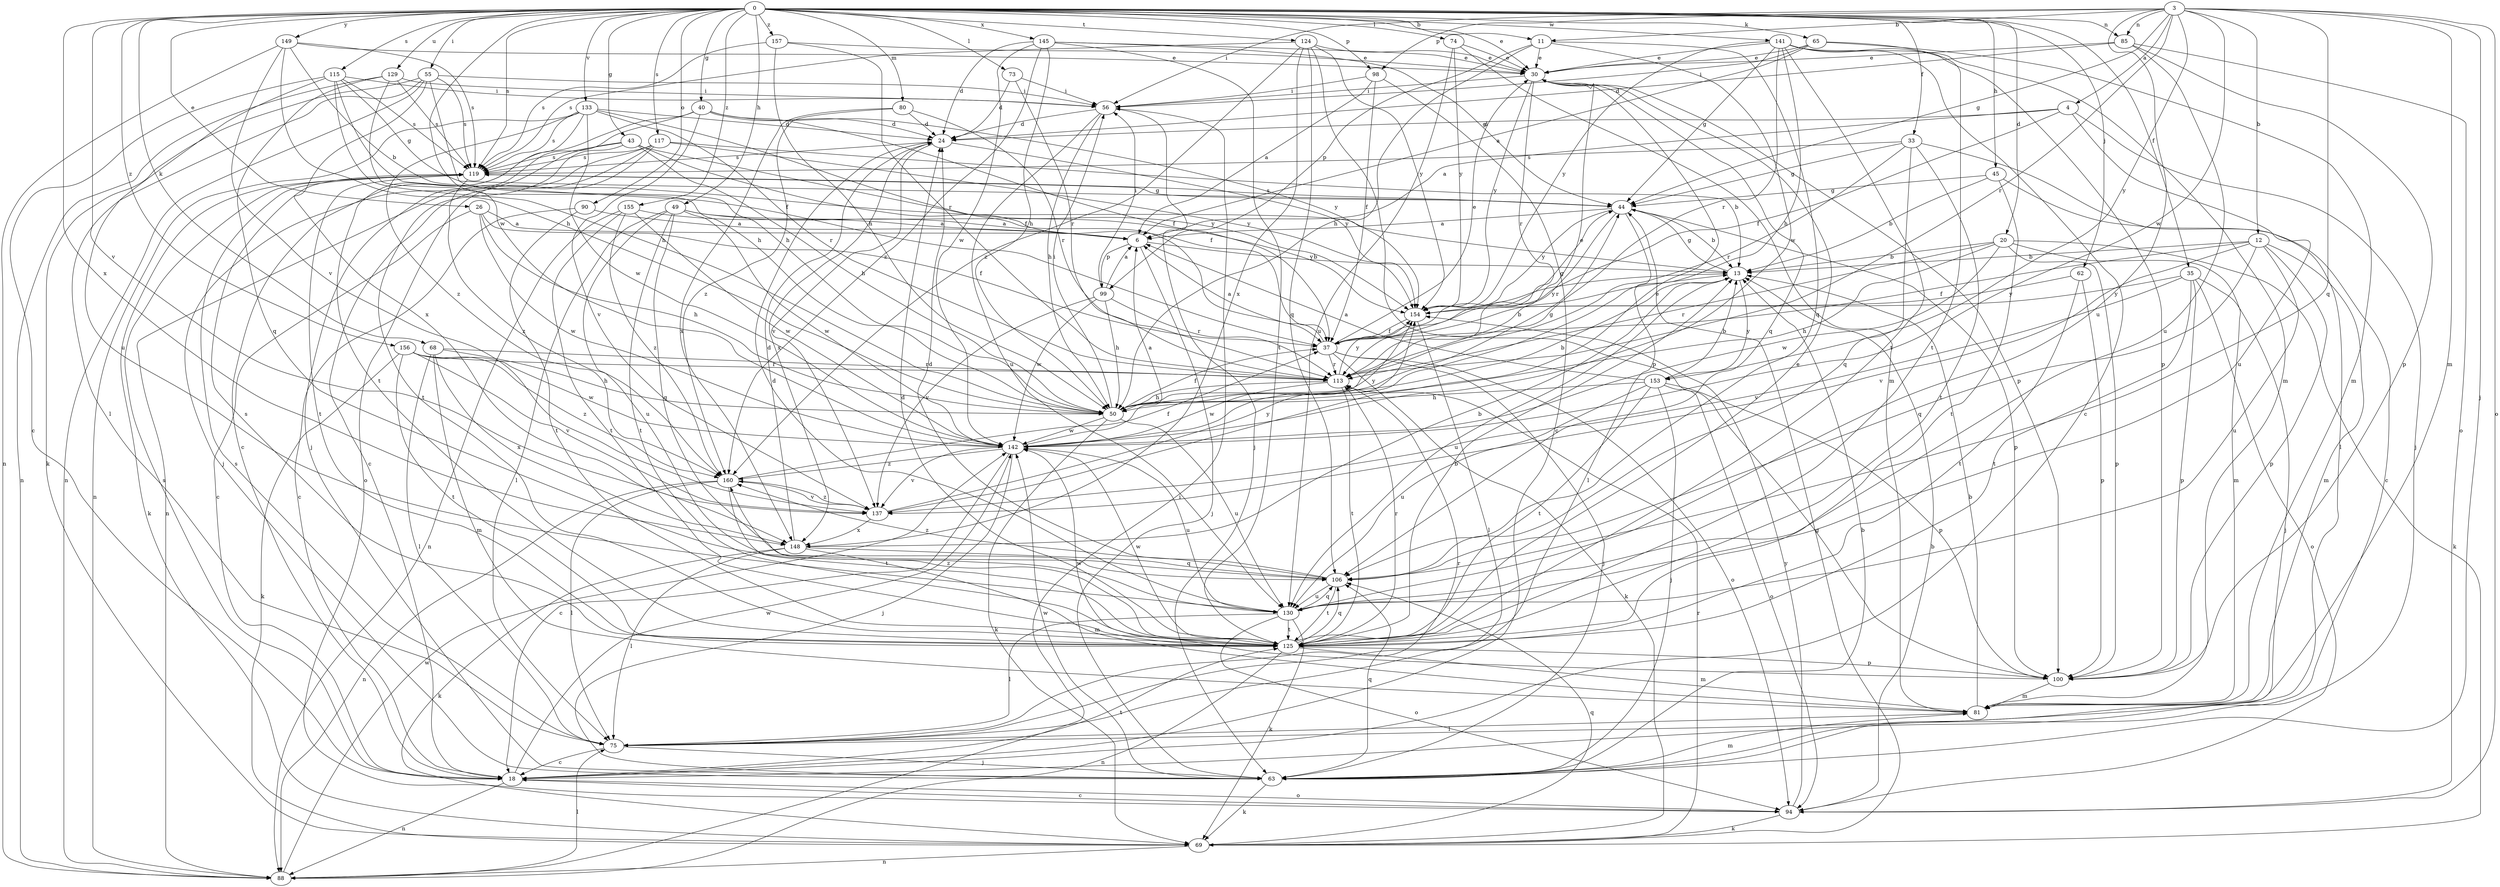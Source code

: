 strict digraph  {
0;
3;
4;
6;
11;
12;
13;
18;
20;
24;
26;
30;
33;
35;
37;
40;
43;
44;
45;
49;
50;
55;
56;
62;
63;
65;
68;
69;
73;
74;
75;
80;
81;
85;
88;
90;
94;
98;
99;
100;
106;
113;
115;
117;
119;
124;
125;
129;
130;
133;
137;
141;
142;
145;
148;
149;
153;
154;
155;
156;
157;
160;
0 -> 11  [label=b];
0 -> 20  [label=d];
0 -> 26  [label=e];
0 -> 30  [label=e];
0 -> 33  [label=f];
0 -> 35  [label=f];
0 -> 40  [label=g];
0 -> 43  [label=g];
0 -> 45  [label=h];
0 -> 49  [label=h];
0 -> 55  [label=i];
0 -> 62  [label=j];
0 -> 65  [label=k];
0 -> 68  [label=k];
0 -> 73  [label=l];
0 -> 74  [label=l];
0 -> 80  [label=m];
0 -> 85  [label=n];
0 -> 90  [label=o];
0 -> 98  [label=p];
0 -> 115  [label=s];
0 -> 117  [label=s];
0 -> 119  [label=s];
0 -> 124  [label=t];
0 -> 129  [label=u];
0 -> 133  [label=v];
0 -> 137  [label=v];
0 -> 141  [label=w];
0 -> 142  [label=w];
0 -> 145  [label=x];
0 -> 148  [label=x];
0 -> 149  [label=y];
0 -> 155  [label=z];
0 -> 156  [label=z];
0 -> 157  [label=z];
3 -> 4  [label=a];
3 -> 11  [label=b];
3 -> 12  [label=b];
3 -> 44  [label=g];
3 -> 56  [label=i];
3 -> 63  [label=j];
3 -> 81  [label=m];
3 -> 85  [label=n];
3 -> 94  [label=o];
3 -> 98  [label=p];
3 -> 106  [label=q];
3 -> 113  [label=r];
3 -> 130  [label=u];
3 -> 142  [label=w];
3 -> 153  [label=y];
4 -> 6  [label=a];
4 -> 24  [label=d];
4 -> 37  [label=f];
4 -> 63  [label=j];
4 -> 130  [label=u];
6 -> 13  [label=b];
6 -> 63  [label=j];
6 -> 99  [label=p];
11 -> 30  [label=e];
11 -> 50  [label=h];
11 -> 99  [label=p];
11 -> 106  [label=q];
11 -> 142  [label=w];
12 -> 13  [label=b];
12 -> 37  [label=f];
12 -> 81  [label=m];
12 -> 100  [label=p];
12 -> 106  [label=q];
12 -> 130  [label=u];
12 -> 137  [label=v];
13 -> 44  [label=g];
13 -> 130  [label=u];
13 -> 153  [label=y];
13 -> 154  [label=y];
18 -> 88  [label=n];
18 -> 94  [label=o];
18 -> 119  [label=s];
18 -> 125  [label=t];
18 -> 142  [label=w];
20 -> 13  [label=b];
20 -> 50  [label=h];
20 -> 69  [label=k];
20 -> 81  [label=m];
20 -> 100  [label=p];
20 -> 113  [label=r];
20 -> 142  [label=w];
24 -> 119  [label=s];
24 -> 137  [label=v];
24 -> 148  [label=x];
24 -> 154  [label=y];
26 -> 6  [label=a];
26 -> 18  [label=c];
26 -> 37  [label=f];
26 -> 50  [label=h];
26 -> 142  [label=w];
30 -> 56  [label=i];
30 -> 100  [label=p];
30 -> 106  [label=q];
30 -> 113  [label=r];
30 -> 154  [label=y];
33 -> 44  [label=g];
33 -> 75  [label=l];
33 -> 106  [label=q];
33 -> 113  [label=r];
33 -> 119  [label=s];
33 -> 125  [label=t];
35 -> 63  [label=j];
35 -> 94  [label=o];
35 -> 100  [label=p];
35 -> 125  [label=t];
35 -> 137  [label=v];
35 -> 154  [label=y];
37 -> 6  [label=a];
37 -> 13  [label=b];
37 -> 30  [label=e];
37 -> 44  [label=g];
37 -> 63  [label=j];
37 -> 69  [label=k];
37 -> 94  [label=o];
37 -> 113  [label=r];
40 -> 18  [label=c];
40 -> 24  [label=d];
40 -> 37  [label=f];
40 -> 63  [label=j];
40 -> 137  [label=v];
40 -> 154  [label=y];
43 -> 37  [label=f];
43 -> 50  [label=h];
43 -> 63  [label=j];
43 -> 119  [label=s];
43 -> 125  [label=t];
43 -> 154  [label=y];
44 -> 6  [label=a];
44 -> 13  [label=b];
44 -> 75  [label=l];
44 -> 100  [label=p];
44 -> 113  [label=r];
44 -> 119  [label=s];
44 -> 154  [label=y];
45 -> 13  [label=b];
45 -> 18  [label=c];
45 -> 44  [label=g];
45 -> 125  [label=t];
49 -> 6  [label=a];
49 -> 75  [label=l];
49 -> 106  [label=q];
49 -> 125  [label=t];
49 -> 130  [label=u];
49 -> 142  [label=w];
49 -> 154  [label=y];
50 -> 13  [label=b];
50 -> 30  [label=e];
50 -> 37  [label=f];
50 -> 44  [label=g];
50 -> 56  [label=i];
50 -> 69  [label=k];
50 -> 130  [label=u];
50 -> 142  [label=w];
55 -> 50  [label=h];
55 -> 56  [label=i];
55 -> 69  [label=k];
55 -> 75  [label=l];
55 -> 88  [label=n];
55 -> 119  [label=s];
55 -> 148  [label=x];
56 -> 24  [label=d];
56 -> 50  [label=h];
56 -> 63  [label=j];
56 -> 130  [label=u];
62 -> 100  [label=p];
62 -> 125  [label=t];
62 -> 154  [label=y];
63 -> 13  [label=b];
63 -> 69  [label=k];
63 -> 81  [label=m];
63 -> 106  [label=q];
63 -> 142  [label=w];
65 -> 6  [label=a];
65 -> 30  [label=e];
65 -> 56  [label=i];
65 -> 81  [label=m];
65 -> 125  [label=t];
68 -> 50  [label=h];
68 -> 75  [label=l];
68 -> 81  [label=m];
68 -> 113  [label=r];
68 -> 148  [label=x];
69 -> 44  [label=g];
69 -> 88  [label=n];
69 -> 106  [label=q];
69 -> 113  [label=r];
73 -> 24  [label=d];
73 -> 56  [label=i];
73 -> 113  [label=r];
74 -> 30  [label=e];
74 -> 81  [label=m];
74 -> 130  [label=u];
74 -> 154  [label=y];
75 -> 18  [label=c];
75 -> 63  [label=j];
75 -> 113  [label=r];
75 -> 119  [label=s];
80 -> 24  [label=d];
80 -> 113  [label=r];
80 -> 148  [label=x];
80 -> 160  [label=z];
81 -> 13  [label=b];
81 -> 75  [label=l];
85 -> 24  [label=d];
85 -> 30  [label=e];
85 -> 94  [label=o];
85 -> 100  [label=p];
85 -> 130  [label=u];
88 -> 56  [label=i];
88 -> 75  [label=l];
88 -> 142  [label=w];
90 -> 6  [label=a];
90 -> 18  [label=c];
90 -> 125  [label=t];
94 -> 13  [label=b];
94 -> 18  [label=c];
94 -> 69  [label=k];
94 -> 154  [label=y];
98 -> 6  [label=a];
98 -> 18  [label=c];
98 -> 37  [label=f];
98 -> 56  [label=i];
99 -> 6  [label=a];
99 -> 50  [label=h];
99 -> 56  [label=i];
99 -> 113  [label=r];
99 -> 137  [label=v];
99 -> 142  [label=w];
100 -> 81  [label=m];
100 -> 142  [label=w];
106 -> 24  [label=d];
106 -> 125  [label=t];
106 -> 130  [label=u];
106 -> 160  [label=z];
113 -> 50  [label=h];
113 -> 125  [label=t];
113 -> 142  [label=w];
113 -> 154  [label=y];
115 -> 18  [label=c];
115 -> 37  [label=f];
115 -> 44  [label=g];
115 -> 50  [label=h];
115 -> 56  [label=i];
115 -> 119  [label=s];
115 -> 130  [label=u];
117 -> 13  [label=b];
117 -> 18  [label=c];
117 -> 88  [label=n];
117 -> 94  [label=o];
117 -> 119  [label=s];
117 -> 154  [label=y];
119 -> 44  [label=g];
119 -> 69  [label=k];
119 -> 125  [label=t];
119 -> 160  [label=z];
124 -> 30  [label=e];
124 -> 100  [label=p];
124 -> 106  [label=q];
124 -> 119  [label=s];
124 -> 148  [label=x];
124 -> 154  [label=y];
124 -> 160  [label=z];
125 -> 13  [label=b];
125 -> 24  [label=d];
125 -> 30  [label=e];
125 -> 81  [label=m];
125 -> 88  [label=n];
125 -> 100  [label=p];
125 -> 106  [label=q];
125 -> 113  [label=r];
125 -> 119  [label=s];
125 -> 142  [label=w];
125 -> 160  [label=z];
129 -> 50  [label=h];
129 -> 56  [label=i];
129 -> 88  [label=n];
129 -> 106  [label=q];
129 -> 119  [label=s];
130 -> 24  [label=d];
130 -> 69  [label=k];
130 -> 75  [label=l];
130 -> 94  [label=o];
130 -> 106  [label=q];
130 -> 125  [label=t];
133 -> 24  [label=d];
133 -> 37  [label=f];
133 -> 88  [label=n];
133 -> 113  [label=r];
133 -> 119  [label=s];
133 -> 125  [label=t];
133 -> 142  [label=w];
133 -> 160  [label=z];
137 -> 30  [label=e];
137 -> 148  [label=x];
137 -> 154  [label=y];
137 -> 160  [label=z];
141 -> 18  [label=c];
141 -> 30  [label=e];
141 -> 44  [label=g];
141 -> 50  [label=h];
141 -> 81  [label=m];
141 -> 100  [label=p];
141 -> 113  [label=r];
141 -> 125  [label=t];
141 -> 154  [label=y];
142 -> 6  [label=a];
142 -> 18  [label=c];
142 -> 63  [label=j];
142 -> 130  [label=u];
142 -> 137  [label=v];
142 -> 154  [label=y];
142 -> 160  [label=z];
145 -> 24  [label=d];
145 -> 30  [label=e];
145 -> 44  [label=g];
145 -> 50  [label=h];
145 -> 125  [label=t];
145 -> 142  [label=w];
145 -> 160  [label=z];
148 -> 13  [label=b];
148 -> 24  [label=d];
148 -> 69  [label=k];
148 -> 75  [label=l];
148 -> 81  [label=m];
148 -> 106  [label=q];
149 -> 13  [label=b];
149 -> 30  [label=e];
149 -> 50  [label=h];
149 -> 88  [label=n];
149 -> 119  [label=s];
149 -> 137  [label=v];
153 -> 6  [label=a];
153 -> 13  [label=b];
153 -> 50  [label=h];
153 -> 63  [label=j];
153 -> 94  [label=o];
153 -> 100  [label=p];
153 -> 125  [label=t];
153 -> 130  [label=u];
154 -> 37  [label=f];
154 -> 75  [label=l];
155 -> 6  [label=a];
155 -> 88  [label=n];
155 -> 125  [label=t];
155 -> 142  [label=w];
155 -> 160  [label=z];
156 -> 69  [label=k];
156 -> 113  [label=r];
156 -> 125  [label=t];
156 -> 137  [label=v];
156 -> 142  [label=w];
156 -> 160  [label=z];
157 -> 30  [label=e];
157 -> 50  [label=h];
157 -> 113  [label=r];
157 -> 119  [label=s];
160 -> 37  [label=f];
160 -> 75  [label=l];
160 -> 88  [label=n];
160 -> 125  [label=t];
160 -> 137  [label=v];
}
